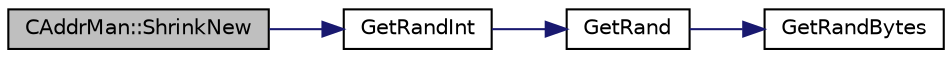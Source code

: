 digraph "CAddrMan::ShrinkNew"
{
  edge [fontname="Helvetica",fontsize="10",labelfontname="Helvetica",labelfontsize="10"];
  node [fontname="Helvetica",fontsize="10",shape=record];
  rankdir="LR";
  Node74 [label="CAddrMan::ShrinkNew",height=0.2,width=0.4,color="black", fillcolor="grey75", style="filled", fontcolor="black"];
  Node74 -> Node75 [color="midnightblue",fontsize="10",style="solid",fontname="Helvetica"];
  Node75 [label="GetRandInt",height=0.2,width=0.4,color="black", fillcolor="white", style="filled",URL="$util_8cpp.html#a0e44e088732172da6662db2d5e37d4b2"];
  Node75 -> Node76 [color="midnightblue",fontsize="10",style="solid",fontname="Helvetica"];
  Node76 [label="GetRand",height=0.2,width=0.4,color="black", fillcolor="white", style="filled",URL="$util_8cpp.html#a27d9149d522b1fa87d84e5e9ca902aef"];
  Node76 -> Node77 [color="midnightblue",fontsize="10",style="solid",fontname="Helvetica"];
  Node77 [label="GetRandBytes",height=0.2,width=0.4,color="black", fillcolor="white", style="filled",URL="$util_8cpp.html#acf52c2aa8213c7b15e26594a2264ed8a"];
}
